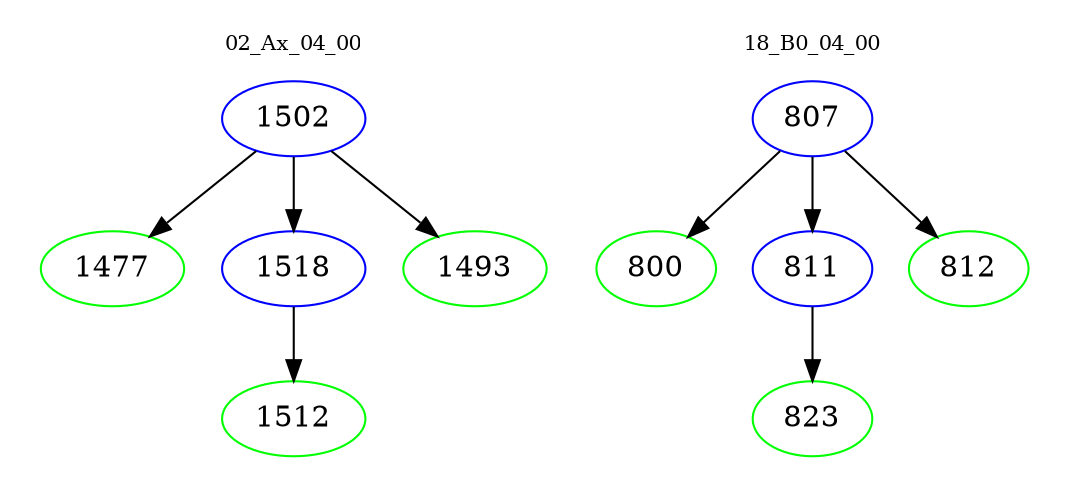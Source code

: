 digraph{
subgraph cluster_0 {
color = white
label = "02_Ax_04_00";
fontsize=10;
T0_1502 [label="1502", color="blue"]
T0_1502 -> T0_1477 [color="black"]
T0_1477 [label="1477", color="green"]
T0_1502 -> T0_1518 [color="black"]
T0_1518 [label="1518", color="blue"]
T0_1518 -> T0_1512 [color="black"]
T0_1512 [label="1512", color="green"]
T0_1502 -> T0_1493 [color="black"]
T0_1493 [label="1493", color="green"]
}
subgraph cluster_1 {
color = white
label = "18_B0_04_00";
fontsize=10;
T1_807 [label="807", color="blue"]
T1_807 -> T1_800 [color="black"]
T1_800 [label="800", color="green"]
T1_807 -> T1_811 [color="black"]
T1_811 [label="811", color="blue"]
T1_811 -> T1_823 [color="black"]
T1_823 [label="823", color="green"]
T1_807 -> T1_812 [color="black"]
T1_812 [label="812", color="green"]
}
}

